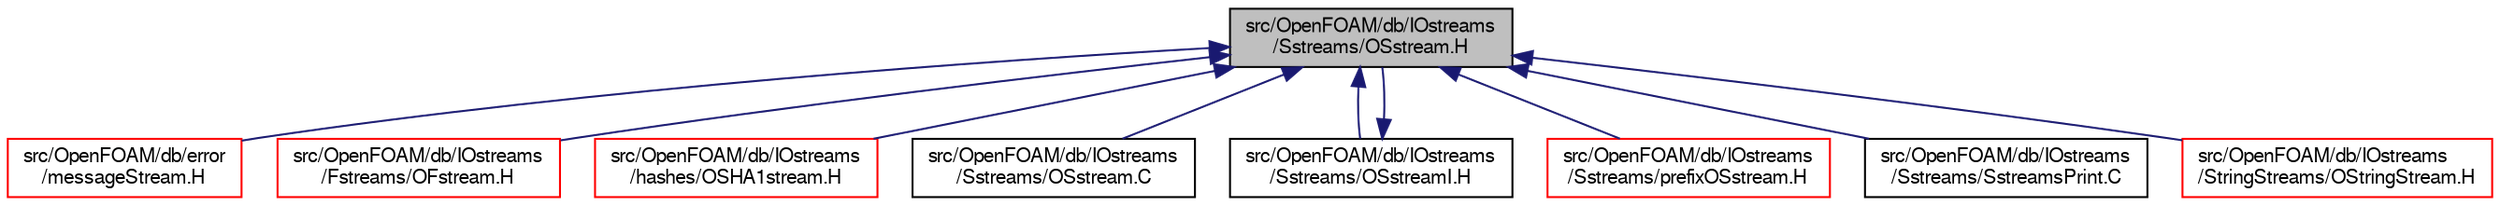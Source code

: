 digraph "src/OpenFOAM/db/IOstreams/Sstreams/OSstream.H"
{
  bgcolor="transparent";
  edge [fontname="FreeSans",fontsize="10",labelfontname="FreeSans",labelfontsize="10"];
  node [fontname="FreeSans",fontsize="10",shape=record];
  Node34 [label="src/OpenFOAM/db/IOstreams\l/Sstreams/OSstream.H",height=0.2,width=0.4,color="black", fillcolor="grey75", style="filled", fontcolor="black"];
  Node34 -> Node35 [dir="back",color="midnightblue",fontsize="10",style="solid",fontname="FreeSans"];
  Node35 [label="src/OpenFOAM/db/error\l/messageStream.H",height=0.2,width=0.4,color="red",URL="$a08936.html"];
  Node34 -> Node5957 [dir="back",color="midnightblue",fontsize="10",style="solid",fontname="FreeSans"];
  Node5957 [label="src/OpenFOAM/db/IOstreams\l/Fstreams/OFstream.H",height=0.2,width=0.4,color="red",URL="$a09065.html"];
  Node34 -> Node5962 [dir="back",color="midnightblue",fontsize="10",style="solid",fontname="FreeSans"];
  Node5962 [label="src/OpenFOAM/db/IOstreams\l/hashes/OSHA1stream.H",height=0.2,width=0.4,color="red",URL="$a09071.html"];
  Node34 -> Node5476 [dir="back",color="midnightblue",fontsize="10",style="solid",fontname="FreeSans"];
  Node5476 [label="src/OpenFOAM/db/IOstreams\l/Sstreams/OSstream.C",height=0.2,width=0.4,color="black",URL="$a09179.html"];
  Node34 -> Node5963 [dir="back",color="midnightblue",fontsize="10",style="solid",fontname="FreeSans"];
  Node5963 [label="src/OpenFOAM/db/IOstreams\l/Sstreams/OSstreamI.H",height=0.2,width=0.4,color="black",URL="$a09185.html"];
  Node5963 -> Node34 [dir="back",color="midnightblue",fontsize="10",style="solid",fontname="FreeSans"];
  Node34 -> Node5964 [dir="back",color="midnightblue",fontsize="10",style="solid",fontname="FreeSans"];
  Node5964 [label="src/OpenFOAM/db/IOstreams\l/Sstreams/prefixOSstream.H",height=0.2,width=0.4,color="red",URL="$a09191.html"];
  Node34 -> Node5444 [dir="back",color="midnightblue",fontsize="10",style="solid",fontname="FreeSans"];
  Node5444 [label="src/OpenFOAM/db/IOstreams\l/Sstreams/SstreamsPrint.C",height=0.2,width=0.4,color="black",URL="$a09206.html",tooltip="Prints out a description of the streams. "];
  Node34 -> Node5965 [dir="back",color="midnightblue",fontsize="10",style="solid",fontname="FreeSans"];
  Node5965 [label="src/OpenFOAM/db/IOstreams\l/StringStreams/OStringStream.H",height=0.2,width=0.4,color="red",URL="$a09212.html"];
}
